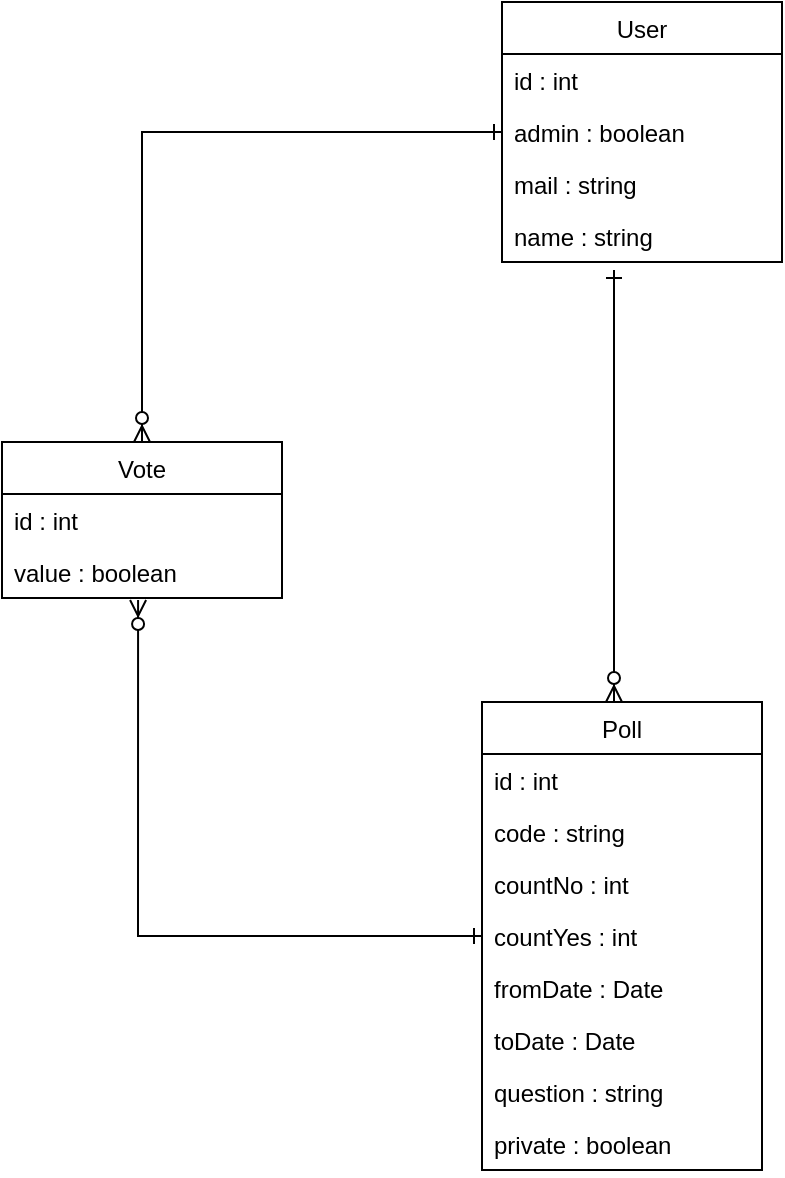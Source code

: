 <mxfile version="13.7.0" type="github">
  <diagram id="Z0h7QygblZwSYOaQnmhq" name="Page-1">
    <mxGraphModel dx="1422" dy="791" grid="1" gridSize="10" guides="1" tooltips="1" connect="1" arrows="1" fold="1" page="1" pageScale="1" pageWidth="827" pageHeight="1169" math="0" shadow="0">
      <root>
        <mxCell id="0" />
        <mxCell id="1" parent="0" />
        <mxCell id="TcmQMfwG0QxREDvTSVk4-6" value="Vote" style="swimlane;fontStyle=0;childLayout=stackLayout;horizontal=1;startSize=26;fillColor=none;horizontalStack=0;resizeParent=1;resizeParentMax=0;resizeLast=0;collapsible=1;marginBottom=0;" parent="1" vertex="1">
          <mxGeometry x="60" y="310" width="140" height="78" as="geometry" />
        </mxCell>
        <mxCell id="TcmQMfwG0QxREDvTSVk4-7" value="id : int" style="text;strokeColor=none;fillColor=none;align=left;verticalAlign=top;spacingLeft=4;spacingRight=4;overflow=hidden;rotatable=0;points=[[0,0.5],[1,0.5]];portConstraint=eastwest;" parent="TcmQMfwG0QxREDvTSVk4-6" vertex="1">
          <mxGeometry y="26" width="140" height="26" as="geometry" />
        </mxCell>
        <mxCell id="TcmQMfwG0QxREDvTSVk4-8" value="value : boolean" style="text;strokeColor=none;fillColor=none;align=left;verticalAlign=top;spacingLeft=4;spacingRight=4;overflow=hidden;rotatable=0;points=[[0,0.5],[1,0.5]];portConstraint=eastwest;" parent="TcmQMfwG0QxREDvTSVk4-6" vertex="1">
          <mxGeometry y="52" width="140" height="26" as="geometry" />
        </mxCell>
        <mxCell id="TcmQMfwG0QxREDvTSVk4-22" style="edgeStyle=orthogonalEdgeStyle;rounded=0;orthogonalLoop=1;jettySize=auto;html=1;entryX=0.4;entryY=1.154;entryDx=0;entryDy=0;entryPerimeter=0;endArrow=ERone;endFill=0;startArrow=ERzeroToMany;startFill=1;" parent="1" source="TcmQMfwG0QxREDvTSVk4-11" target="TcmQMfwG0QxREDvTSVk4-5" edge="1">
          <mxGeometry relative="1" as="geometry">
            <Array as="points">
              <mxPoint x="366" y="300" />
              <mxPoint x="366" y="300" />
            </Array>
          </mxGeometry>
        </mxCell>
        <mxCell id="TcmQMfwG0QxREDvTSVk4-11" value="Poll" style="swimlane;fontStyle=0;childLayout=stackLayout;horizontal=1;startSize=26;fillColor=none;horizontalStack=0;resizeParent=1;resizeParentMax=0;resizeLast=0;collapsible=1;marginBottom=0;" parent="1" vertex="1">
          <mxGeometry x="300" y="440" width="140" height="234" as="geometry" />
        </mxCell>
        <mxCell id="TcmQMfwG0QxREDvTSVk4-12" value="id : int" style="text;strokeColor=none;fillColor=none;align=left;verticalAlign=top;spacingLeft=4;spacingRight=4;overflow=hidden;rotatable=0;points=[[0,0.5],[1,0.5]];portConstraint=eastwest;" parent="TcmQMfwG0QxREDvTSVk4-11" vertex="1">
          <mxGeometry y="26" width="140" height="26" as="geometry" />
        </mxCell>
        <mxCell id="TcmQMfwG0QxREDvTSVk4-13" value="code : string" style="text;strokeColor=none;fillColor=none;align=left;verticalAlign=top;spacingLeft=4;spacingRight=4;overflow=hidden;rotatable=0;points=[[0,0.5],[1,0.5]];portConstraint=eastwest;" parent="TcmQMfwG0QxREDvTSVk4-11" vertex="1">
          <mxGeometry y="52" width="140" height="26" as="geometry" />
        </mxCell>
        <mxCell id="TcmQMfwG0QxREDvTSVk4-14" value="countNo : int" style="text;strokeColor=none;fillColor=none;align=left;verticalAlign=top;spacingLeft=4;spacingRight=4;overflow=hidden;rotatable=0;points=[[0,0.5],[1,0.5]];portConstraint=eastwest;" parent="TcmQMfwG0QxREDvTSVk4-11" vertex="1">
          <mxGeometry y="78" width="140" height="26" as="geometry" />
        </mxCell>
        <mxCell id="TcmQMfwG0QxREDvTSVk4-15" value="countYes : int" style="text;strokeColor=none;fillColor=none;align=left;verticalAlign=top;spacingLeft=4;spacingRight=4;overflow=hidden;rotatable=0;points=[[0,0.5],[1,0.5]];portConstraint=eastwest;" parent="TcmQMfwG0QxREDvTSVk4-11" vertex="1">
          <mxGeometry y="104" width="140" height="26" as="geometry" />
        </mxCell>
        <mxCell id="TcmQMfwG0QxREDvTSVk4-17" value="fromDate : Date" style="text;strokeColor=none;fillColor=none;align=left;verticalAlign=top;spacingLeft=4;spacingRight=4;overflow=hidden;rotatable=0;points=[[0,0.5],[1,0.5]];portConstraint=eastwest;" parent="TcmQMfwG0QxREDvTSVk4-11" vertex="1">
          <mxGeometry y="130" width="140" height="26" as="geometry" />
        </mxCell>
        <mxCell id="TcmQMfwG0QxREDvTSVk4-16" value="toDate : Date" style="text;strokeColor=none;fillColor=none;align=left;verticalAlign=top;spacingLeft=4;spacingRight=4;overflow=hidden;rotatable=0;points=[[0,0.5],[1,0.5]];portConstraint=eastwest;" parent="TcmQMfwG0QxREDvTSVk4-11" vertex="1">
          <mxGeometry y="156" width="140" height="26" as="geometry" />
        </mxCell>
        <mxCell id="TcmQMfwG0QxREDvTSVk4-18" value="question : string" style="text;strokeColor=none;fillColor=none;align=left;verticalAlign=top;spacingLeft=4;spacingRight=4;overflow=hidden;rotatable=0;points=[[0,0.5],[1,0.5]];portConstraint=eastwest;" parent="TcmQMfwG0QxREDvTSVk4-11" vertex="1">
          <mxGeometry y="182" width="140" height="26" as="geometry" />
        </mxCell>
        <mxCell id="xJyCzdkDc7frLpeN-szP-1" value="private : boolean" style="text;strokeColor=none;fillColor=none;align=left;verticalAlign=top;spacingLeft=4;spacingRight=4;overflow=hidden;rotatable=0;points=[[0,0.5],[1,0.5]];portConstraint=eastwest;" vertex="1" parent="TcmQMfwG0QxREDvTSVk4-11">
          <mxGeometry y="208" width="140" height="26" as="geometry" />
        </mxCell>
        <mxCell id="TcmQMfwG0QxREDvTSVk4-19" style="edgeStyle=orthogonalEdgeStyle;rounded=0;orthogonalLoop=1;jettySize=auto;html=1;exitX=0;exitY=0.5;exitDx=0;exitDy=0;entryX=0.5;entryY=0;entryDx=0;entryDy=0;endArrow=ERzeroToMany;endFill=1;startArrow=ERone;startFill=0;" parent="1" source="TcmQMfwG0QxREDvTSVk4-3" target="TcmQMfwG0QxREDvTSVk4-6" edge="1">
          <mxGeometry relative="1" as="geometry" />
        </mxCell>
        <mxCell id="TcmQMfwG0QxREDvTSVk4-20" style="edgeStyle=orthogonalEdgeStyle;rounded=0;orthogonalLoop=1;jettySize=auto;html=1;exitX=0;exitY=0.5;exitDx=0;exitDy=0;entryX=0.486;entryY=1.038;entryDx=0;entryDy=0;entryPerimeter=0;endArrow=ERzeroToMany;endFill=1;startArrow=ERone;startFill=0;" parent="1" source="TcmQMfwG0QxREDvTSVk4-15" target="TcmQMfwG0QxREDvTSVk4-8" edge="1">
          <mxGeometry relative="1" as="geometry">
            <mxPoint x="130" y="400" as="targetPoint" />
          </mxGeometry>
        </mxCell>
        <mxCell id="TcmQMfwG0QxREDvTSVk4-1" value="User" style="swimlane;fontStyle=0;childLayout=stackLayout;horizontal=1;startSize=26;fillColor=none;horizontalStack=0;resizeParent=1;resizeParentMax=0;resizeLast=0;collapsible=1;marginBottom=0;" parent="1" vertex="1">
          <mxGeometry x="310" y="90" width="140" height="130" as="geometry" />
        </mxCell>
        <mxCell id="TcmQMfwG0QxREDvTSVk4-2" value="id : int" style="text;strokeColor=none;fillColor=none;align=left;verticalAlign=top;spacingLeft=4;spacingRight=4;overflow=hidden;rotatable=0;points=[[0,0.5],[1,0.5]];portConstraint=eastwest;" parent="TcmQMfwG0QxREDvTSVk4-1" vertex="1">
          <mxGeometry y="26" width="140" height="26" as="geometry" />
        </mxCell>
        <mxCell id="TcmQMfwG0QxREDvTSVk4-3" value="admin : boolean" style="text;strokeColor=none;fillColor=none;align=left;verticalAlign=top;spacingLeft=4;spacingRight=4;overflow=hidden;rotatable=0;points=[[0,0.5],[1,0.5]];portConstraint=eastwest;" parent="TcmQMfwG0QxREDvTSVk4-1" vertex="1">
          <mxGeometry y="52" width="140" height="26" as="geometry" />
        </mxCell>
        <mxCell id="TcmQMfwG0QxREDvTSVk4-4" value="mail : string" style="text;strokeColor=none;fillColor=none;align=left;verticalAlign=top;spacingLeft=4;spacingRight=4;overflow=hidden;rotatable=0;points=[[0,0.5],[1,0.5]];portConstraint=eastwest;" parent="TcmQMfwG0QxREDvTSVk4-1" vertex="1">
          <mxGeometry y="78" width="140" height="26" as="geometry" />
        </mxCell>
        <mxCell id="TcmQMfwG0QxREDvTSVk4-5" value="name : string" style="text;strokeColor=none;fillColor=none;align=left;verticalAlign=top;spacingLeft=4;spacingRight=4;overflow=hidden;rotatable=0;points=[[0,0.5],[1,0.5]];portConstraint=eastwest;" parent="TcmQMfwG0QxREDvTSVk4-1" vertex="1">
          <mxGeometry y="104" width="140" height="26" as="geometry" />
        </mxCell>
      </root>
    </mxGraphModel>
  </diagram>
</mxfile>
